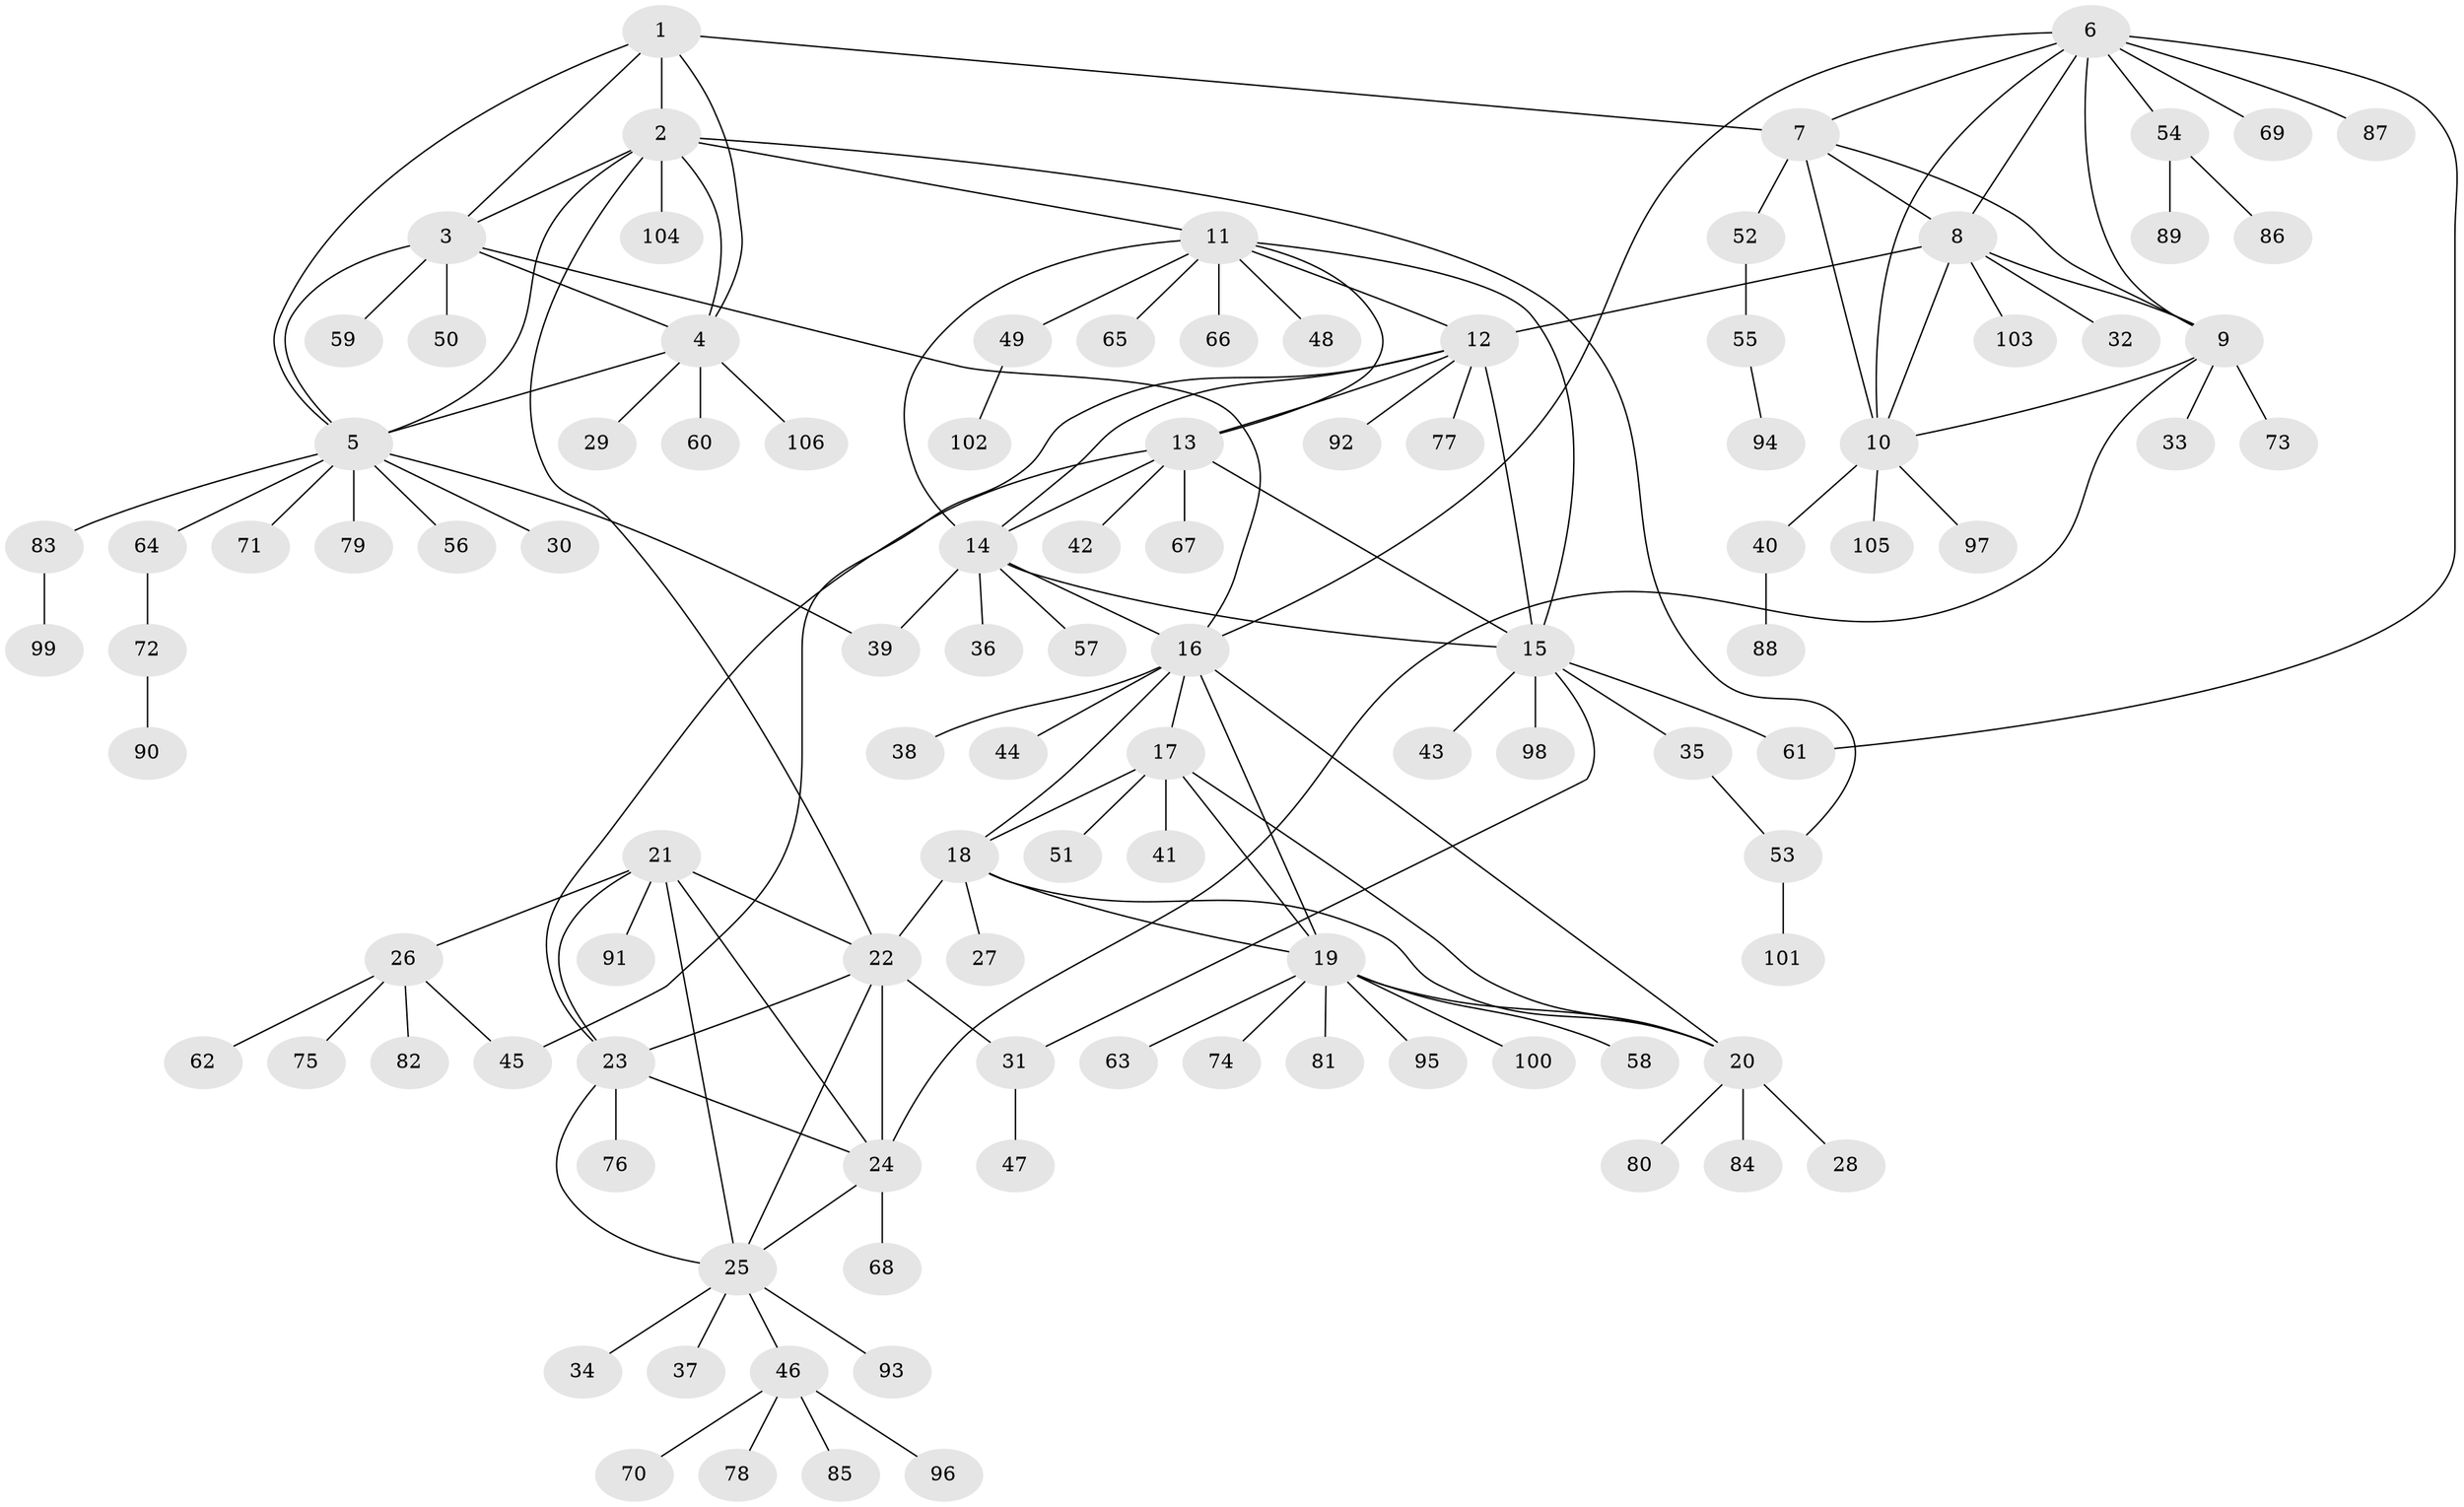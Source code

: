 // Generated by graph-tools (version 1.1) at 2025/15/03/09/25 04:15:49]
// undirected, 106 vertices, 146 edges
graph export_dot {
graph [start="1"]
  node [color=gray90,style=filled];
  1;
  2;
  3;
  4;
  5;
  6;
  7;
  8;
  9;
  10;
  11;
  12;
  13;
  14;
  15;
  16;
  17;
  18;
  19;
  20;
  21;
  22;
  23;
  24;
  25;
  26;
  27;
  28;
  29;
  30;
  31;
  32;
  33;
  34;
  35;
  36;
  37;
  38;
  39;
  40;
  41;
  42;
  43;
  44;
  45;
  46;
  47;
  48;
  49;
  50;
  51;
  52;
  53;
  54;
  55;
  56;
  57;
  58;
  59;
  60;
  61;
  62;
  63;
  64;
  65;
  66;
  67;
  68;
  69;
  70;
  71;
  72;
  73;
  74;
  75;
  76;
  77;
  78;
  79;
  80;
  81;
  82;
  83;
  84;
  85;
  86;
  87;
  88;
  89;
  90;
  91;
  92;
  93;
  94;
  95;
  96;
  97;
  98;
  99;
  100;
  101;
  102;
  103;
  104;
  105;
  106;
  1 -- 2;
  1 -- 3;
  1 -- 4;
  1 -- 5;
  1 -- 7;
  2 -- 3;
  2 -- 4;
  2 -- 5;
  2 -- 11;
  2 -- 22;
  2 -- 53;
  2 -- 104;
  3 -- 4;
  3 -- 5;
  3 -- 16;
  3 -- 50;
  3 -- 59;
  4 -- 5;
  4 -- 29;
  4 -- 60;
  4 -- 106;
  5 -- 30;
  5 -- 39;
  5 -- 56;
  5 -- 64;
  5 -- 71;
  5 -- 79;
  5 -- 83;
  6 -- 7;
  6 -- 8;
  6 -- 9;
  6 -- 10;
  6 -- 16;
  6 -- 54;
  6 -- 61;
  6 -- 69;
  6 -- 87;
  7 -- 8;
  7 -- 9;
  7 -- 10;
  7 -- 52;
  8 -- 9;
  8 -- 10;
  8 -- 12;
  8 -- 32;
  8 -- 103;
  9 -- 10;
  9 -- 24;
  9 -- 33;
  9 -- 73;
  10 -- 40;
  10 -- 97;
  10 -- 105;
  11 -- 12;
  11 -- 13;
  11 -- 14;
  11 -- 15;
  11 -- 48;
  11 -- 49;
  11 -- 65;
  11 -- 66;
  12 -- 13;
  12 -- 14;
  12 -- 15;
  12 -- 45;
  12 -- 77;
  12 -- 92;
  13 -- 14;
  13 -- 15;
  13 -- 23;
  13 -- 42;
  13 -- 67;
  14 -- 15;
  14 -- 16;
  14 -- 36;
  14 -- 39;
  14 -- 57;
  15 -- 31;
  15 -- 35;
  15 -- 43;
  15 -- 61;
  15 -- 98;
  16 -- 17;
  16 -- 18;
  16 -- 19;
  16 -- 20;
  16 -- 38;
  16 -- 44;
  17 -- 18;
  17 -- 19;
  17 -- 20;
  17 -- 41;
  17 -- 51;
  18 -- 19;
  18 -- 20;
  18 -- 22;
  18 -- 27;
  19 -- 20;
  19 -- 58;
  19 -- 63;
  19 -- 74;
  19 -- 81;
  19 -- 95;
  19 -- 100;
  20 -- 28;
  20 -- 80;
  20 -- 84;
  21 -- 22;
  21 -- 23;
  21 -- 24;
  21 -- 25;
  21 -- 26;
  21 -- 91;
  22 -- 23;
  22 -- 24;
  22 -- 25;
  22 -- 31;
  23 -- 24;
  23 -- 25;
  23 -- 76;
  24 -- 25;
  24 -- 68;
  25 -- 34;
  25 -- 37;
  25 -- 46;
  25 -- 93;
  26 -- 45;
  26 -- 62;
  26 -- 75;
  26 -- 82;
  31 -- 47;
  35 -- 53;
  40 -- 88;
  46 -- 70;
  46 -- 78;
  46 -- 85;
  46 -- 96;
  49 -- 102;
  52 -- 55;
  53 -- 101;
  54 -- 86;
  54 -- 89;
  55 -- 94;
  64 -- 72;
  72 -- 90;
  83 -- 99;
}
